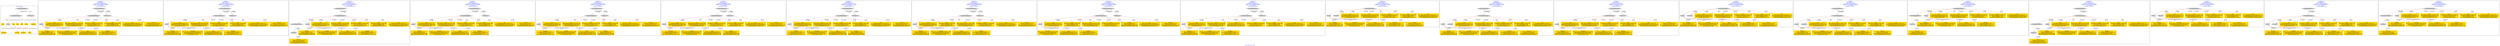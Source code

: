 digraph n0 {
fontcolor="blue"
remincross="true"
label="s24-s-norton-simon.json"
subgraph cluster_0 {
label="1-correct model"
n2[style="filled",color="white",fillcolor="lightgray",label="CulturalHeritageObject1"];
n3[shape="plaintext",style="filled",fillcolor="gold",label="made"];
n4[style="filled",color="white",fillcolor="lightgray",label="Person1"];
n5[shape="plaintext",style="filled",fillcolor="gold",label="dim"];
n6[shape="plaintext",style="filled",fillcolor="gold",label="prov"];
n7[shape="plaintext",style="filled",fillcolor="gold",label="title"];
n8[shape="plaintext",style="filled",fillcolor="gold",label="access"];
n9[shape="plaintext",style="filled",fillcolor="gold",label="nationality"];
n10[shape="plaintext",style="filled",fillcolor="gold",label="birthDate"];
n11[shape="plaintext",style="filled",fillcolor="gold",label="deathDate"];
n12[shape="plaintext",style="filled",fillcolor="gold",label="artist"];
n13[style="filled",color="white",fillcolor="lightgray",label="EuropeanaAggregation1"];
n14[style="filled",color="white",fillcolor="lightgray",label="WebResource1"];
n15[shape="plaintext",style="filled",fillcolor="gold",label="image_url"];
}
subgraph cluster_1 {
label="candidate 0\nlink coherence:1.0\nnode coherence:1.0\nconfidence:0.5118630167952565\nmapping score:0.6206210055984188\ncost:12.99957\n-precision:0.92-recall:0.92"
n17[style="filled",color="white",fillcolor="lightgray",label="CulturalHeritageObject1"];
n18[style="filled",color="white",fillcolor="lightgray",label="Person1"];
n19[style="filled",color="white",fillcolor="lightgray",label="EuropeanaAggregation1"];
n20[style="filled",color="white",fillcolor="lightgray",label="WebResource1"];
n21[shape="plaintext",style="filled",fillcolor="gold",label="birthDate\n[Person,dateOfDeath,0.371]\n[Person,dateOfBirth,0.319]\n[CulturalHeritageObject,created,0.268]\n[Person,biographicalInformation,0.042]"];
n22[shape="plaintext",style="filled",fillcolor="gold",label="nationality\n[Person,countryAssociatedWithThePerson,0.818]\n[Person,biographicalInformation,0.065]\n[CulturalHeritageObject,provenance,0.06]\n[Concept,prefLabel,0.058]"];
n23[shape="plaintext",style="filled",fillcolor="gold",label="artist\n[Person,nameOfThePerson,0.515]\n[Person,biographicalInformation,0.187]\n[CulturalHeritageObject,description,0.156]\n[CulturalHeritageObject,provenance,0.142]"];
n24[shape="plaintext",style="filled",fillcolor="gold",label="title\n[CulturalHeritageObject,title,0.371]\n[CulturalHeritageObject,description,0.331]\n[Person,biographicalInformation,0.215]\n[Concept,prefLabel,0.082]"];
n25[shape="plaintext",style="filled",fillcolor="gold",label="prov\n[CulturalHeritageObject,provenance,0.623]\n[CulturalHeritageObject,description,0.15]\n[CulturalHeritageObject,title,0.131]\n[Person,nameOfThePerson,0.096]"];
n26[shape="plaintext",style="filled",fillcolor="gold",label="deathDate\n[Person,dateOfDeath,0.492]\n[CulturalHeritageObject,created,0.291]\n[Person,dateOfBirth,0.181]\n[CulturalHeritageObject,provenance,0.036]"];
n27[shape="plaintext",style="filled",fillcolor="gold",label="access\n[CulturalHeritageObject,provenance,0.382]\n[Person,nameOfThePerson,0.226]\n[Document,classLink,0.223]\n[CulturalHeritageObject,title,0.17]"];
n28[shape="plaintext",style="filled",fillcolor="gold",label="made\n[CulturalHeritageObject,created,0.386]\n[Person,dateOfDeath,0.356]\n[Person,dateOfBirth,0.139]\n[CulturalHeritageObject,title,0.118]"];
n29[shape="plaintext",style="filled",fillcolor="gold",label="dim\n[CulturalHeritageObject,extent,0.701]\n[CulturalHeritageObject,accessionNumber,0.132]\n[CulturalHeritageObject,description,0.086]\n[CulturalHeritageObject,medium,0.081]"];
n30[shape="plaintext",style="filled",fillcolor="gold",label="image_url\n[WebResource,classLink,0.512]\n[Document,classLink,0.368]\n[CulturalHeritageObject,description,0.102]\n[CulturalHeritageObject,title,0.019]"];
}
subgraph cluster_2 {
label="candidate 1\nlink coherence:1.0\nnode coherence:1.0\nconfidence:0.5118630167952565\nmapping score:0.6206210055984188\ncost:12.99969\n-precision:0.92-recall:0.92"
n32[style="filled",color="white",fillcolor="lightgray",label="CulturalHeritageObject1"];
n33[style="filled",color="white",fillcolor="lightgray",label="Person1"];
n34[style="filled",color="white",fillcolor="lightgray",label="EuropeanaAggregation1"];
n35[style="filled",color="white",fillcolor="lightgray",label="WebResource2"];
n36[shape="plaintext",style="filled",fillcolor="gold",label="birthDate\n[Person,dateOfDeath,0.371]\n[Person,dateOfBirth,0.319]\n[CulturalHeritageObject,created,0.268]\n[Person,biographicalInformation,0.042]"];
n37[shape="plaintext",style="filled",fillcolor="gold",label="nationality\n[Person,countryAssociatedWithThePerson,0.818]\n[Person,biographicalInformation,0.065]\n[CulturalHeritageObject,provenance,0.06]\n[Concept,prefLabel,0.058]"];
n38[shape="plaintext",style="filled",fillcolor="gold",label="artist\n[Person,nameOfThePerson,0.515]\n[Person,biographicalInformation,0.187]\n[CulturalHeritageObject,description,0.156]\n[CulturalHeritageObject,provenance,0.142]"];
n39[shape="plaintext",style="filled",fillcolor="gold",label="title\n[CulturalHeritageObject,title,0.371]\n[CulturalHeritageObject,description,0.331]\n[Person,biographicalInformation,0.215]\n[Concept,prefLabel,0.082]"];
n40[shape="plaintext",style="filled",fillcolor="gold",label="prov\n[CulturalHeritageObject,provenance,0.623]\n[CulturalHeritageObject,description,0.15]\n[CulturalHeritageObject,title,0.131]\n[Person,nameOfThePerson,0.096]"];
n41[shape="plaintext",style="filled",fillcolor="gold",label="deathDate\n[Person,dateOfDeath,0.492]\n[CulturalHeritageObject,created,0.291]\n[Person,dateOfBirth,0.181]\n[CulturalHeritageObject,provenance,0.036]"];
n42[shape="plaintext",style="filled",fillcolor="gold",label="access\n[CulturalHeritageObject,provenance,0.382]\n[Person,nameOfThePerson,0.226]\n[Document,classLink,0.223]\n[CulturalHeritageObject,title,0.17]"];
n43[shape="plaintext",style="filled",fillcolor="gold",label="made\n[CulturalHeritageObject,created,0.386]\n[Person,dateOfDeath,0.356]\n[Person,dateOfBirth,0.139]\n[CulturalHeritageObject,title,0.118]"];
n44[shape="plaintext",style="filled",fillcolor="gold",label="dim\n[CulturalHeritageObject,extent,0.701]\n[CulturalHeritageObject,accessionNumber,0.132]\n[CulturalHeritageObject,description,0.086]\n[CulturalHeritageObject,medium,0.081]"];
n45[shape="plaintext",style="filled",fillcolor="gold",label="image_url\n[WebResource,classLink,0.512]\n[Document,classLink,0.368]\n[CulturalHeritageObject,description,0.102]\n[CulturalHeritageObject,title,0.019]"];
}
subgraph cluster_3 {
label="candidate 10\nlink coherence:1.0\nnode coherence:1.0\nconfidence:0.493412592069821\nmapping score:0.6144708640232737\ncost:13.99966\n-precision:0.64-recall:0.69"
n47[style="filled",color="white",fillcolor="lightgray",label="CulturalHeritageObject1"];
n48[style="filled",color="white",fillcolor="lightgray",label="CulturalHeritageObject2"];
n49[style="filled",color="white",fillcolor="lightgray",label="Person1"];
n50[style="filled",color="white",fillcolor="lightgray",label="Document2"];
n51[style="filled",color="white",fillcolor="lightgray",label="EuropeanaAggregation1"];
n52[shape="plaintext",style="filled",fillcolor="gold",label="birthDate\n[Person,dateOfDeath,0.371]\n[Person,dateOfBirth,0.319]\n[CulturalHeritageObject,created,0.268]\n[Person,biographicalInformation,0.042]"];
n53[shape="plaintext",style="filled",fillcolor="gold",label="nationality\n[Person,countryAssociatedWithThePerson,0.818]\n[Person,biographicalInformation,0.065]\n[CulturalHeritageObject,provenance,0.06]\n[Concept,prefLabel,0.058]"];
n54[shape="plaintext",style="filled",fillcolor="gold",label="artist\n[Person,nameOfThePerson,0.515]\n[Person,biographicalInformation,0.187]\n[CulturalHeritageObject,description,0.156]\n[CulturalHeritageObject,provenance,0.142]"];
n55[shape="plaintext",style="filled",fillcolor="gold",label="image_url\n[WebResource,classLink,0.512]\n[Document,classLink,0.368]\n[CulturalHeritageObject,description,0.102]\n[CulturalHeritageObject,title,0.019]"];
n56[shape="plaintext",style="filled",fillcolor="gold",label="title\n[CulturalHeritageObject,title,0.371]\n[CulturalHeritageObject,description,0.331]\n[Person,biographicalInformation,0.215]\n[Concept,prefLabel,0.082]"];
n57[shape="plaintext",style="filled",fillcolor="gold",label="prov\n[CulturalHeritageObject,provenance,0.623]\n[CulturalHeritageObject,description,0.15]\n[CulturalHeritageObject,title,0.131]\n[Person,nameOfThePerson,0.096]"];
n58[shape="plaintext",style="filled",fillcolor="gold",label="deathDate\n[Person,dateOfDeath,0.492]\n[CulturalHeritageObject,created,0.291]\n[Person,dateOfBirth,0.181]\n[CulturalHeritageObject,provenance,0.036]"];
n59[shape="plaintext",style="filled",fillcolor="gold",label="access\n[CulturalHeritageObject,provenance,0.382]\n[Person,nameOfThePerson,0.226]\n[Document,classLink,0.223]\n[CulturalHeritageObject,title,0.17]"];
n60[shape="plaintext",style="filled",fillcolor="gold",label="made\n[CulturalHeritageObject,created,0.386]\n[Person,dateOfDeath,0.356]\n[Person,dateOfBirth,0.139]\n[CulturalHeritageObject,title,0.118]"];
n61[shape="plaintext",style="filled",fillcolor="gold",label="dim\n[CulturalHeritageObject,extent,0.701]\n[CulturalHeritageObject,accessionNumber,0.132]\n[CulturalHeritageObject,description,0.086]\n[CulturalHeritageObject,medium,0.081]"];
}
subgraph cluster_4 {
label="candidate 11\nlink coherence:1.0\nnode coherence:1.0\nconfidence:0.4867000249906899\nmapping score:0.6122333416635634\ncost:12.99957\n-precision:0.85-recall:0.85"
n63[style="filled",color="white",fillcolor="lightgray",label="CulturalHeritageObject1"];
n64[style="filled",color="white",fillcolor="lightgray",label="Person1"];
n65[style="filled",color="white",fillcolor="lightgray",label="EuropeanaAggregation1"];
n66[style="filled",color="white",fillcolor="lightgray",label="WebResource1"];
n67[shape="plaintext",style="filled",fillcolor="gold",label="birthDate\n[Person,dateOfDeath,0.371]\n[Person,dateOfBirth,0.319]\n[CulturalHeritageObject,created,0.268]\n[Person,biographicalInformation,0.042]"];
n68[shape="plaintext",style="filled",fillcolor="gold",label="nationality\n[Person,countryAssociatedWithThePerson,0.818]\n[Person,biographicalInformation,0.065]\n[CulturalHeritageObject,provenance,0.06]\n[Concept,prefLabel,0.058]"];
n69[shape="plaintext",style="filled",fillcolor="gold",label="artist\n[Person,nameOfThePerson,0.515]\n[Person,biographicalInformation,0.187]\n[CulturalHeritageObject,description,0.156]\n[CulturalHeritageObject,provenance,0.142]"];
n70[shape="plaintext",style="filled",fillcolor="gold",label="title\n[CulturalHeritageObject,title,0.371]\n[CulturalHeritageObject,description,0.331]\n[Person,biographicalInformation,0.215]\n[Concept,prefLabel,0.082]"];
n71[shape="plaintext",style="filled",fillcolor="gold",label="prov\n[CulturalHeritageObject,provenance,0.623]\n[CulturalHeritageObject,description,0.15]\n[CulturalHeritageObject,title,0.131]\n[Person,nameOfThePerson,0.096]"];
n72[shape="plaintext",style="filled",fillcolor="gold",label="access\n[CulturalHeritageObject,provenance,0.382]\n[Person,nameOfThePerson,0.226]\n[Document,classLink,0.223]\n[CulturalHeritageObject,title,0.17]"];
n73[shape="plaintext",style="filled",fillcolor="gold",label="deathDate\n[Person,dateOfDeath,0.492]\n[CulturalHeritageObject,created,0.291]\n[Person,dateOfBirth,0.181]\n[CulturalHeritageObject,provenance,0.036]"];
n74[shape="plaintext",style="filled",fillcolor="gold",label="made\n[CulturalHeritageObject,created,0.386]\n[Person,dateOfDeath,0.356]\n[Person,dateOfBirth,0.139]\n[CulturalHeritageObject,title,0.118]"];
n75[shape="plaintext",style="filled",fillcolor="gold",label="dim\n[CulturalHeritageObject,extent,0.701]\n[CulturalHeritageObject,accessionNumber,0.132]\n[CulturalHeritageObject,description,0.086]\n[CulturalHeritageObject,medium,0.081]"];
n76[shape="plaintext",style="filled",fillcolor="gold",label="image_url\n[WebResource,classLink,0.512]\n[Document,classLink,0.368]\n[CulturalHeritageObject,description,0.102]\n[CulturalHeritageObject,title,0.019]"];
}
subgraph cluster_5 {
label="candidate 12\nlink coherence:1.0\nnode coherence:1.0\nconfidence:0.48605288827065396\nmapping score:0.6120176294235513\ncost:12.99957\n-precision:0.77-recall:0.77"
n78[style="filled",color="white",fillcolor="lightgray",label="CulturalHeritageObject1"];
n79[style="filled",color="white",fillcolor="lightgray",label="Person1"];
n80[style="filled",color="white",fillcolor="lightgray",label="EuropeanaAggregation1"];
n81[style="filled",color="white",fillcolor="lightgray",label="WebResource1"];
n82[shape="plaintext",style="filled",fillcolor="gold",label="deathDate\n[Person,dateOfDeath,0.492]\n[CulturalHeritageObject,created,0.291]\n[Person,dateOfBirth,0.181]\n[CulturalHeritageObject,provenance,0.036]"];
n83[shape="plaintext",style="filled",fillcolor="gold",label="nationality\n[Person,countryAssociatedWithThePerson,0.818]\n[Person,biographicalInformation,0.065]\n[CulturalHeritageObject,provenance,0.06]\n[Concept,prefLabel,0.058]"];
n84[shape="plaintext",style="filled",fillcolor="gold",label="artist\n[Person,nameOfThePerson,0.515]\n[Person,biographicalInformation,0.187]\n[CulturalHeritageObject,description,0.156]\n[CulturalHeritageObject,provenance,0.142]"];
n85[shape="plaintext",style="filled",fillcolor="gold",label="title\n[CulturalHeritageObject,title,0.371]\n[CulturalHeritageObject,description,0.331]\n[Person,biographicalInformation,0.215]\n[Concept,prefLabel,0.082]"];
n86[shape="plaintext",style="filled",fillcolor="gold",label="prov\n[CulturalHeritageObject,provenance,0.623]\n[CulturalHeritageObject,description,0.15]\n[CulturalHeritageObject,title,0.131]\n[Person,nameOfThePerson,0.096]"];
n87[shape="plaintext",style="filled",fillcolor="gold",label="birthDate\n[Person,dateOfDeath,0.371]\n[Person,dateOfBirth,0.319]\n[CulturalHeritageObject,created,0.268]\n[Person,biographicalInformation,0.042]"];
n88[shape="plaintext",style="filled",fillcolor="gold",label="access\n[CulturalHeritageObject,provenance,0.382]\n[Person,nameOfThePerson,0.226]\n[Document,classLink,0.223]\n[CulturalHeritageObject,title,0.17]"];
n89[shape="plaintext",style="filled",fillcolor="gold",label="made\n[CulturalHeritageObject,created,0.386]\n[Person,dateOfDeath,0.356]\n[Person,dateOfBirth,0.139]\n[CulturalHeritageObject,title,0.118]"];
n90[shape="plaintext",style="filled",fillcolor="gold",label="dim\n[CulturalHeritageObject,extent,0.701]\n[CulturalHeritageObject,accessionNumber,0.132]\n[CulturalHeritageObject,description,0.086]\n[CulturalHeritageObject,medium,0.081]"];
n91[shape="plaintext",style="filled",fillcolor="gold",label="image_url\n[WebResource,classLink,0.512]\n[Document,classLink,0.368]\n[CulturalHeritageObject,description,0.102]\n[CulturalHeritageObject,title,0.019]"];
}
subgraph cluster_6 {
label="candidate 13\nlink coherence:1.0\nnode coherence:1.0\nconfidence:0.48605288827065396\nmapping score:0.6120176294235513\ncost:12.99969\n-precision:0.77-recall:0.77"
n93[style="filled",color="white",fillcolor="lightgray",label="CulturalHeritageObject1"];
n94[style="filled",color="white",fillcolor="lightgray",label="Person1"];
n95[style="filled",color="white",fillcolor="lightgray",label="EuropeanaAggregation1"];
n96[style="filled",color="white",fillcolor="lightgray",label="WebResource2"];
n97[shape="plaintext",style="filled",fillcolor="gold",label="deathDate\n[Person,dateOfDeath,0.492]\n[CulturalHeritageObject,created,0.291]\n[Person,dateOfBirth,0.181]\n[CulturalHeritageObject,provenance,0.036]"];
n98[shape="plaintext",style="filled",fillcolor="gold",label="nationality\n[Person,countryAssociatedWithThePerson,0.818]\n[Person,biographicalInformation,0.065]\n[CulturalHeritageObject,provenance,0.06]\n[Concept,prefLabel,0.058]"];
n99[shape="plaintext",style="filled",fillcolor="gold",label="artist\n[Person,nameOfThePerson,0.515]\n[Person,biographicalInformation,0.187]\n[CulturalHeritageObject,description,0.156]\n[CulturalHeritageObject,provenance,0.142]"];
n100[shape="plaintext",style="filled",fillcolor="gold",label="title\n[CulturalHeritageObject,title,0.371]\n[CulturalHeritageObject,description,0.331]\n[Person,biographicalInformation,0.215]\n[Concept,prefLabel,0.082]"];
n101[shape="plaintext",style="filled",fillcolor="gold",label="prov\n[CulturalHeritageObject,provenance,0.623]\n[CulturalHeritageObject,description,0.15]\n[CulturalHeritageObject,title,0.131]\n[Person,nameOfThePerson,0.096]"];
n102[shape="plaintext",style="filled",fillcolor="gold",label="birthDate\n[Person,dateOfDeath,0.371]\n[Person,dateOfBirth,0.319]\n[CulturalHeritageObject,created,0.268]\n[Person,biographicalInformation,0.042]"];
n103[shape="plaintext",style="filled",fillcolor="gold",label="access\n[CulturalHeritageObject,provenance,0.382]\n[Person,nameOfThePerson,0.226]\n[Document,classLink,0.223]\n[CulturalHeritageObject,title,0.17]"];
n104[shape="plaintext",style="filled",fillcolor="gold",label="made\n[CulturalHeritageObject,created,0.386]\n[Person,dateOfDeath,0.356]\n[Person,dateOfBirth,0.139]\n[CulturalHeritageObject,title,0.118]"];
n105[shape="plaintext",style="filled",fillcolor="gold",label="dim\n[CulturalHeritageObject,extent,0.701]\n[CulturalHeritageObject,accessionNumber,0.132]\n[CulturalHeritageObject,description,0.086]\n[CulturalHeritageObject,medium,0.081]"];
n106[shape="plaintext",style="filled",fillcolor="gold",label="image_url\n[WebResource,classLink,0.512]\n[Document,classLink,0.368]\n[CulturalHeritageObject,description,0.102]\n[CulturalHeritageObject,title,0.019]"];
}
subgraph cluster_7 {
label="candidate 14\nlink coherence:1.0\nnode coherence:1.0\nconfidence:0.4820434418335876\nmapping score:0.6106811472778625\ncost:12.99957\n-precision:0.69-recall:0.69"
n108[style="filled",color="white",fillcolor="lightgray",label="CulturalHeritageObject1"];
n109[style="filled",color="white",fillcolor="lightgray",label="Person1"];
n110[style="filled",color="white",fillcolor="lightgray",label="EuropeanaAggregation1"];
n111[style="filled",color="white",fillcolor="lightgray",label="WebResource1"];
n112[shape="plaintext",style="filled",fillcolor="gold",label="deathDate\n[Person,dateOfDeath,0.492]\n[CulturalHeritageObject,created,0.291]\n[Person,dateOfBirth,0.181]\n[CulturalHeritageObject,provenance,0.036]"];
n113[shape="plaintext",style="filled",fillcolor="gold",label="nationality\n[Person,countryAssociatedWithThePerson,0.818]\n[Person,biographicalInformation,0.065]\n[CulturalHeritageObject,provenance,0.06]\n[Concept,prefLabel,0.058]"];
n114[shape="plaintext",style="filled",fillcolor="gold",label="artist\n[Person,nameOfThePerson,0.515]\n[Person,biographicalInformation,0.187]\n[CulturalHeritageObject,description,0.156]\n[CulturalHeritageObject,provenance,0.142]"];
n115[shape="plaintext",style="filled",fillcolor="gold",label="title\n[CulturalHeritageObject,title,0.371]\n[CulturalHeritageObject,description,0.331]\n[Person,biographicalInformation,0.215]\n[Concept,prefLabel,0.082]"];
n116[shape="plaintext",style="filled",fillcolor="gold",label="prov\n[CulturalHeritageObject,provenance,0.623]\n[CulturalHeritageObject,description,0.15]\n[CulturalHeritageObject,title,0.131]\n[Person,nameOfThePerson,0.096]"];
n117[shape="plaintext",style="filled",fillcolor="gold",label="birthDate\n[Person,dateOfDeath,0.371]\n[Person,dateOfBirth,0.319]\n[CulturalHeritageObject,created,0.268]\n[Person,biographicalInformation,0.042]"];
n118[shape="plaintext",style="filled",fillcolor="gold",label="access\n[CulturalHeritageObject,provenance,0.382]\n[Person,nameOfThePerson,0.226]\n[Document,classLink,0.223]\n[CulturalHeritageObject,title,0.17]"];
n119[shape="plaintext",style="filled",fillcolor="gold",label="made\n[CulturalHeritageObject,created,0.386]\n[Person,dateOfDeath,0.356]\n[Person,dateOfBirth,0.139]\n[CulturalHeritageObject,title,0.118]"];
n120[shape="plaintext",style="filled",fillcolor="gold",label="dim\n[CulturalHeritageObject,extent,0.701]\n[CulturalHeritageObject,accessionNumber,0.132]\n[CulturalHeritageObject,description,0.086]\n[CulturalHeritageObject,medium,0.081]"];
n121[shape="plaintext",style="filled",fillcolor="gold",label="image_url\n[WebResource,classLink,0.512]\n[Document,classLink,0.368]\n[CulturalHeritageObject,description,0.102]\n[CulturalHeritageObject,title,0.019]"];
}
subgraph cluster_8 {
label="candidate 15\nlink coherence:1.0\nnode coherence:1.0\nconfidence:0.48107989167553916\nmapping score:0.6103599638918463\ncost:12.99957\n-precision:0.77-recall:0.77"
n123[style="filled",color="white",fillcolor="lightgray",label="CulturalHeritageObject1"];
n124[style="filled",color="white",fillcolor="lightgray",label="Person1"];
n125[style="filled",color="white",fillcolor="lightgray",label="EuropeanaAggregation1"];
n126[style="filled",color="white",fillcolor="lightgray",label="WebResource1"];
n127[shape="plaintext",style="filled",fillcolor="gold",label="birthDate\n[Person,dateOfDeath,0.371]\n[Person,dateOfBirth,0.319]\n[CulturalHeritageObject,created,0.268]\n[Person,biographicalInformation,0.042]"];
n128[shape="plaintext",style="filled",fillcolor="gold",label="nationality\n[Person,countryAssociatedWithThePerson,0.818]\n[Person,biographicalInformation,0.065]\n[CulturalHeritageObject,provenance,0.06]\n[Concept,prefLabel,0.058]"];
n129[shape="plaintext",style="filled",fillcolor="gold",label="artist\n[Person,nameOfThePerson,0.515]\n[Person,biographicalInformation,0.187]\n[CulturalHeritageObject,description,0.156]\n[CulturalHeritageObject,provenance,0.142]"];
n130[shape="plaintext",style="filled",fillcolor="gold",label="title\n[CulturalHeritageObject,title,0.371]\n[CulturalHeritageObject,description,0.331]\n[Person,biographicalInformation,0.215]\n[Concept,prefLabel,0.082]"];
n131[shape="plaintext",style="filled",fillcolor="gold",label="made\n[CulturalHeritageObject,created,0.386]\n[Person,dateOfDeath,0.356]\n[Person,dateOfBirth,0.139]\n[CulturalHeritageObject,title,0.118]"];
n132[shape="plaintext",style="filled",fillcolor="gold",label="prov\n[CulturalHeritageObject,provenance,0.623]\n[CulturalHeritageObject,description,0.15]\n[CulturalHeritageObject,title,0.131]\n[Person,nameOfThePerson,0.096]"];
n133[shape="plaintext",style="filled",fillcolor="gold",label="deathDate\n[Person,dateOfDeath,0.492]\n[CulturalHeritageObject,created,0.291]\n[Person,dateOfBirth,0.181]\n[CulturalHeritageObject,provenance,0.036]"];
n134[shape="plaintext",style="filled",fillcolor="gold",label="access\n[CulturalHeritageObject,provenance,0.382]\n[Person,nameOfThePerson,0.226]\n[Document,classLink,0.223]\n[CulturalHeritageObject,title,0.17]"];
n135[shape="plaintext",style="filled",fillcolor="gold",label="dim\n[CulturalHeritageObject,extent,0.701]\n[CulturalHeritageObject,accessionNumber,0.132]\n[CulturalHeritageObject,description,0.086]\n[CulturalHeritageObject,medium,0.081]"];
n136[shape="plaintext",style="filled",fillcolor="gold",label="image_url\n[WebResource,classLink,0.512]\n[Document,classLink,0.368]\n[CulturalHeritageObject,description,0.102]\n[CulturalHeritageObject,title,0.019]"];
}
subgraph cluster_9 {
label="candidate 16\nlink coherence:1.0\nnode coherence:1.0\nconfidence:0.47599795719554605\nmapping score:0.6086659857318487\ncost:12.99957\n-precision:0.69-recall:0.69"
n138[style="filled",color="white",fillcolor="lightgray",label="CulturalHeritageObject1"];
n139[style="filled",color="white",fillcolor="lightgray",label="Person1"];
n140[style="filled",color="white",fillcolor="lightgray",label="EuropeanaAggregation1"];
n141[style="filled",color="white",fillcolor="lightgray",label="WebResource1"];
n142[shape="plaintext",style="filled",fillcolor="gold",label="nationality\n[Person,countryAssociatedWithThePerson,0.818]\n[Person,biographicalInformation,0.065]\n[CulturalHeritageObject,provenance,0.06]\n[Concept,prefLabel,0.058]"];
n143[shape="plaintext",style="filled",fillcolor="gold",label="artist\n[Person,nameOfThePerson,0.515]\n[Person,biographicalInformation,0.187]\n[CulturalHeritageObject,description,0.156]\n[CulturalHeritageObject,provenance,0.142]"];
n144[shape="plaintext",style="filled",fillcolor="gold",label="title\n[CulturalHeritageObject,title,0.371]\n[CulturalHeritageObject,description,0.331]\n[Person,biographicalInformation,0.215]\n[Concept,prefLabel,0.082]"];
n145[shape="plaintext",style="filled",fillcolor="gold",label="made\n[CulturalHeritageObject,created,0.386]\n[Person,dateOfDeath,0.356]\n[Person,dateOfBirth,0.139]\n[CulturalHeritageObject,title,0.118]"];
n146[shape="plaintext",style="filled",fillcolor="gold",label="prov\n[CulturalHeritageObject,provenance,0.623]\n[CulturalHeritageObject,description,0.15]\n[CulturalHeritageObject,title,0.131]\n[Person,nameOfThePerson,0.096]"];
n147[shape="plaintext",style="filled",fillcolor="gold",label="deathDate\n[Person,dateOfDeath,0.492]\n[CulturalHeritageObject,created,0.291]\n[Person,dateOfBirth,0.181]\n[CulturalHeritageObject,provenance,0.036]"];
n148[shape="plaintext",style="filled",fillcolor="gold",label="access\n[CulturalHeritageObject,provenance,0.382]\n[Person,nameOfThePerson,0.226]\n[Document,classLink,0.223]\n[CulturalHeritageObject,title,0.17]"];
n149[shape="plaintext",style="filled",fillcolor="gold",label="birthDate\n[Person,dateOfDeath,0.371]\n[Person,dateOfBirth,0.319]\n[CulturalHeritageObject,created,0.268]\n[Person,biographicalInformation,0.042]"];
n150[shape="plaintext",style="filled",fillcolor="gold",label="dim\n[CulturalHeritageObject,extent,0.701]\n[CulturalHeritageObject,accessionNumber,0.132]\n[CulturalHeritageObject,description,0.086]\n[CulturalHeritageObject,medium,0.081]"];
n151[shape="plaintext",style="filled",fillcolor="gold",label="image_url\n[WebResource,classLink,0.512]\n[Document,classLink,0.368]\n[CulturalHeritageObject,description,0.102]\n[CulturalHeritageObject,title,0.019]"];
}
subgraph cluster_10 {
label="candidate 17\nlink coherence:1.0\nnode coherence:1.0\nconfidence:0.475878067307292\nmapping score:0.608626022435764\ncost:12.99957\n-precision:0.85-recall:0.85"
n153[style="filled",color="white",fillcolor="lightgray",label="CulturalHeritageObject1"];
n154[style="filled",color="white",fillcolor="lightgray",label="Person1"];
n155[style="filled",color="white",fillcolor="lightgray",label="EuropeanaAggregation1"];
n156[style="filled",color="white",fillcolor="lightgray",label="WebResource1"];
n157[shape="plaintext",style="filled",fillcolor="gold",label="birthDate\n[Person,dateOfDeath,0.371]\n[Person,dateOfBirth,0.319]\n[CulturalHeritageObject,created,0.268]\n[Person,biographicalInformation,0.042]"];
n158[shape="plaintext",style="filled",fillcolor="gold",label="nationality\n[Person,countryAssociatedWithThePerson,0.818]\n[Person,biographicalInformation,0.065]\n[CulturalHeritageObject,provenance,0.06]\n[Concept,prefLabel,0.058]"];
n159[shape="plaintext",style="filled",fillcolor="gold",label="title\n[CulturalHeritageObject,title,0.371]\n[CulturalHeritageObject,description,0.331]\n[Person,biographicalInformation,0.215]\n[Concept,prefLabel,0.082]"];
n160[shape="plaintext",style="filled",fillcolor="gold",label="prov\n[CulturalHeritageObject,provenance,0.623]\n[CulturalHeritageObject,description,0.15]\n[CulturalHeritageObject,title,0.131]\n[Person,nameOfThePerson,0.096]"];
n161[shape="plaintext",style="filled",fillcolor="gold",label="artist\n[Person,nameOfThePerson,0.515]\n[Person,biographicalInformation,0.187]\n[CulturalHeritageObject,description,0.156]\n[CulturalHeritageObject,provenance,0.142]"];
n162[shape="plaintext",style="filled",fillcolor="gold",label="deathDate\n[Person,dateOfDeath,0.492]\n[CulturalHeritageObject,created,0.291]\n[Person,dateOfBirth,0.181]\n[CulturalHeritageObject,provenance,0.036]"];
n163[shape="plaintext",style="filled",fillcolor="gold",label="access\n[CulturalHeritageObject,provenance,0.382]\n[Person,nameOfThePerson,0.226]\n[Document,classLink,0.223]\n[CulturalHeritageObject,title,0.17]"];
n164[shape="plaintext",style="filled",fillcolor="gold",label="made\n[CulturalHeritageObject,created,0.386]\n[Person,dateOfDeath,0.356]\n[Person,dateOfBirth,0.139]\n[CulturalHeritageObject,title,0.118]"];
n165[shape="plaintext",style="filled",fillcolor="gold",label="dim\n[CulturalHeritageObject,extent,0.701]\n[CulturalHeritageObject,accessionNumber,0.132]\n[CulturalHeritageObject,description,0.086]\n[CulturalHeritageObject,medium,0.081]"];
n166[shape="plaintext",style="filled",fillcolor="gold",label="image_url\n[WebResource,classLink,0.512]\n[Document,classLink,0.368]\n[CulturalHeritageObject,description,0.102]\n[CulturalHeritageObject,title,0.019]"];
}
subgraph cluster_11 {
label="candidate 18\nlink coherence:1.0\nnode coherence:1.0\nconfidence:0.4722590467023207\nmapping score:0.6074196822341068\ncost:11.9998\n-precision:0.67-recall:0.62"
n168[style="filled",color="white",fillcolor="lightgray",label="CulturalHeritageObject1"];
n169[style="filled",color="white",fillcolor="lightgray",label="Person1"];
n170[style="filled",color="white",fillcolor="lightgray",label="Document1"];
n171[shape="plaintext",style="filled",fillcolor="gold",label="birthDate\n[Person,dateOfDeath,0.371]\n[Person,dateOfBirth,0.319]\n[CulturalHeritageObject,created,0.268]\n[Person,biographicalInformation,0.042]"];
n172[shape="plaintext",style="filled",fillcolor="gold",label="nationality\n[Person,countryAssociatedWithThePerson,0.818]\n[Person,biographicalInformation,0.065]\n[CulturalHeritageObject,provenance,0.06]\n[Concept,prefLabel,0.058]"];
n173[shape="plaintext",style="filled",fillcolor="gold",label="artist\n[Person,nameOfThePerson,0.515]\n[Person,biographicalInformation,0.187]\n[CulturalHeritageObject,description,0.156]\n[CulturalHeritageObject,provenance,0.142]"];
n174[shape="plaintext",style="filled",fillcolor="gold",label="title\n[CulturalHeritageObject,title,0.371]\n[CulturalHeritageObject,description,0.331]\n[Person,biographicalInformation,0.215]\n[Concept,prefLabel,0.082]"];
n175[shape="plaintext",style="filled",fillcolor="gold",label="prov\n[CulturalHeritageObject,provenance,0.623]\n[CulturalHeritageObject,description,0.15]\n[CulturalHeritageObject,title,0.131]\n[Person,nameOfThePerson,0.096]"];
n176[shape="plaintext",style="filled",fillcolor="gold",label="access\n[CulturalHeritageObject,provenance,0.382]\n[Person,nameOfThePerson,0.226]\n[Document,classLink,0.223]\n[CulturalHeritageObject,title,0.17]"];
n177[shape="plaintext",style="filled",fillcolor="gold",label="image_url\n[WebResource,classLink,0.512]\n[Document,classLink,0.368]\n[CulturalHeritageObject,description,0.102]\n[CulturalHeritageObject,title,0.019]"];
n178[shape="plaintext",style="filled",fillcolor="gold",label="deathDate\n[Person,dateOfDeath,0.492]\n[CulturalHeritageObject,created,0.291]\n[Person,dateOfBirth,0.181]\n[CulturalHeritageObject,provenance,0.036]"];
n179[shape="plaintext",style="filled",fillcolor="gold",label="made\n[CulturalHeritageObject,created,0.386]\n[Person,dateOfDeath,0.356]\n[Person,dateOfBirth,0.139]\n[CulturalHeritageObject,title,0.118]"];
n180[shape="plaintext",style="filled",fillcolor="gold",label="dim\n[CulturalHeritageObject,extent,0.701]\n[CulturalHeritageObject,accessionNumber,0.132]\n[CulturalHeritageObject,description,0.086]\n[CulturalHeritageObject,medium,0.081]"];
}
subgraph cluster_12 {
label="candidate 19\nlink coherence:1.0\nnode coherence:1.0\nconfidence:0.4722590467023207\nmapping score:0.6074196822341068\ncost:12.99967\n-precision:0.69-recall:0.69"
n182[style="filled",color="white",fillcolor="lightgray",label="CulturalHeritageObject1"];
n183[style="filled",color="white",fillcolor="lightgray",label="Person1"];
n184[style="filled",color="white",fillcolor="lightgray",label="Document1"];
n185[style="filled",color="white",fillcolor="lightgray",label="EuropeanaAggregation1"];
n186[shape="plaintext",style="filled",fillcolor="gold",label="birthDate\n[Person,dateOfDeath,0.371]\n[Person,dateOfBirth,0.319]\n[CulturalHeritageObject,created,0.268]\n[Person,biographicalInformation,0.042]"];
n187[shape="plaintext",style="filled",fillcolor="gold",label="nationality\n[Person,countryAssociatedWithThePerson,0.818]\n[Person,biographicalInformation,0.065]\n[CulturalHeritageObject,provenance,0.06]\n[Concept,prefLabel,0.058]"];
n188[shape="plaintext",style="filled",fillcolor="gold",label="artist\n[Person,nameOfThePerson,0.515]\n[Person,biographicalInformation,0.187]\n[CulturalHeritageObject,description,0.156]\n[CulturalHeritageObject,provenance,0.142]"];
n189[shape="plaintext",style="filled",fillcolor="gold",label="title\n[CulturalHeritageObject,title,0.371]\n[CulturalHeritageObject,description,0.331]\n[Person,biographicalInformation,0.215]\n[Concept,prefLabel,0.082]"];
n190[shape="plaintext",style="filled",fillcolor="gold",label="prov\n[CulturalHeritageObject,provenance,0.623]\n[CulturalHeritageObject,description,0.15]\n[CulturalHeritageObject,title,0.131]\n[Person,nameOfThePerson,0.096]"];
n191[shape="plaintext",style="filled",fillcolor="gold",label="access\n[CulturalHeritageObject,provenance,0.382]\n[Person,nameOfThePerson,0.226]\n[Document,classLink,0.223]\n[CulturalHeritageObject,title,0.17]"];
n192[shape="plaintext",style="filled",fillcolor="gold",label="image_url\n[WebResource,classLink,0.512]\n[Document,classLink,0.368]\n[CulturalHeritageObject,description,0.102]\n[CulturalHeritageObject,title,0.019]"];
n193[shape="plaintext",style="filled",fillcolor="gold",label="deathDate\n[Person,dateOfDeath,0.492]\n[CulturalHeritageObject,created,0.291]\n[Person,dateOfBirth,0.181]\n[CulturalHeritageObject,provenance,0.036]"];
n194[shape="plaintext",style="filled",fillcolor="gold",label="made\n[CulturalHeritageObject,created,0.386]\n[Person,dateOfDeath,0.356]\n[Person,dateOfBirth,0.139]\n[CulturalHeritageObject,title,0.118]"];
n195[shape="plaintext",style="filled",fillcolor="gold",label="dim\n[CulturalHeritageObject,extent,0.701]\n[CulturalHeritageObject,accessionNumber,0.132]\n[CulturalHeritageObject,description,0.086]\n[CulturalHeritageObject,medium,0.081]"];
}
subgraph cluster_13 {
label="candidate 2\nlink coherence:1.0\nnode coherence:1.0\nconfidence:0.5078535703581901\nmapping score:0.61928452345273\ncost:12.99957\n-precision:0.85-recall:0.85"
n197[style="filled",color="white",fillcolor="lightgray",label="CulturalHeritageObject1"];
n198[style="filled",color="white",fillcolor="lightgray",label="Person1"];
n199[style="filled",color="white",fillcolor="lightgray",label="EuropeanaAggregation1"];
n200[style="filled",color="white",fillcolor="lightgray",label="WebResource1"];
n201[shape="plaintext",style="filled",fillcolor="gold",label="birthDate\n[Person,dateOfDeath,0.371]\n[Person,dateOfBirth,0.319]\n[CulturalHeritageObject,created,0.268]\n[Person,biographicalInformation,0.042]"];
n202[shape="plaintext",style="filled",fillcolor="gold",label="nationality\n[Person,countryAssociatedWithThePerson,0.818]\n[Person,biographicalInformation,0.065]\n[CulturalHeritageObject,provenance,0.06]\n[Concept,prefLabel,0.058]"];
n203[shape="plaintext",style="filled",fillcolor="gold",label="artist\n[Person,nameOfThePerson,0.515]\n[Person,biographicalInformation,0.187]\n[CulturalHeritageObject,description,0.156]\n[CulturalHeritageObject,provenance,0.142]"];
n204[shape="plaintext",style="filled",fillcolor="gold",label="title\n[CulturalHeritageObject,title,0.371]\n[CulturalHeritageObject,description,0.331]\n[Person,biographicalInformation,0.215]\n[Concept,prefLabel,0.082]"];
n205[shape="plaintext",style="filled",fillcolor="gold",label="prov\n[CulturalHeritageObject,provenance,0.623]\n[CulturalHeritageObject,description,0.15]\n[CulturalHeritageObject,title,0.131]\n[Person,nameOfThePerson,0.096]"];
n206[shape="plaintext",style="filled",fillcolor="gold",label="deathDate\n[Person,dateOfDeath,0.492]\n[CulturalHeritageObject,created,0.291]\n[Person,dateOfBirth,0.181]\n[CulturalHeritageObject,provenance,0.036]"];
n207[shape="plaintext",style="filled",fillcolor="gold",label="access\n[CulturalHeritageObject,provenance,0.382]\n[Person,nameOfThePerson,0.226]\n[Document,classLink,0.223]\n[CulturalHeritageObject,title,0.17]"];
n208[shape="plaintext",style="filled",fillcolor="gold",label="made\n[CulturalHeritageObject,created,0.386]\n[Person,dateOfDeath,0.356]\n[Person,dateOfBirth,0.139]\n[CulturalHeritageObject,title,0.118]"];
n209[shape="plaintext",style="filled",fillcolor="gold",label="dim\n[CulturalHeritageObject,extent,0.701]\n[CulturalHeritageObject,accessionNumber,0.132]\n[CulturalHeritageObject,description,0.086]\n[CulturalHeritageObject,medium,0.081]"];
n210[shape="plaintext",style="filled",fillcolor="gold",label="image_url\n[WebResource,classLink,0.512]\n[Document,classLink,0.368]\n[CulturalHeritageObject,description,0.102]\n[CulturalHeritageObject,title,0.019]"];
}
subgraph cluster_14 {
label="candidate 3\nlink coherence:1.0\nnode coherence:1.0\nconfidence:0.4974220385068874\nmapping score:0.6158073461689625\ncost:11.9998\n-precision:0.75-recall:0.69"
n212[style="filled",color="white",fillcolor="lightgray",label="CulturalHeritageObject1"];
n213[style="filled",color="white",fillcolor="lightgray",label="Person1"];
n214[style="filled",color="white",fillcolor="lightgray",label="Document1"];
n215[shape="plaintext",style="filled",fillcolor="gold",label="birthDate\n[Person,dateOfDeath,0.371]\n[Person,dateOfBirth,0.319]\n[CulturalHeritageObject,created,0.268]\n[Person,biographicalInformation,0.042]"];
n216[shape="plaintext",style="filled",fillcolor="gold",label="nationality\n[Person,countryAssociatedWithThePerson,0.818]\n[Person,biographicalInformation,0.065]\n[CulturalHeritageObject,provenance,0.06]\n[Concept,prefLabel,0.058]"];
n217[shape="plaintext",style="filled",fillcolor="gold",label="artist\n[Person,nameOfThePerson,0.515]\n[Person,biographicalInformation,0.187]\n[CulturalHeritageObject,description,0.156]\n[CulturalHeritageObject,provenance,0.142]"];
n218[shape="plaintext",style="filled",fillcolor="gold",label="title\n[CulturalHeritageObject,title,0.371]\n[CulturalHeritageObject,description,0.331]\n[Person,biographicalInformation,0.215]\n[Concept,prefLabel,0.082]"];
n219[shape="plaintext",style="filled",fillcolor="gold",label="prov\n[CulturalHeritageObject,provenance,0.623]\n[CulturalHeritageObject,description,0.15]\n[CulturalHeritageObject,title,0.131]\n[Person,nameOfThePerson,0.096]"];
n220[shape="plaintext",style="filled",fillcolor="gold",label="image_url\n[WebResource,classLink,0.512]\n[Document,classLink,0.368]\n[CulturalHeritageObject,description,0.102]\n[CulturalHeritageObject,title,0.019]"];
n221[shape="plaintext",style="filled",fillcolor="gold",label="deathDate\n[Person,dateOfDeath,0.492]\n[CulturalHeritageObject,created,0.291]\n[Person,dateOfBirth,0.181]\n[CulturalHeritageObject,provenance,0.036]"];
n222[shape="plaintext",style="filled",fillcolor="gold",label="access\n[CulturalHeritageObject,provenance,0.382]\n[Person,nameOfThePerson,0.226]\n[Document,classLink,0.223]\n[CulturalHeritageObject,title,0.17]"];
n223[shape="plaintext",style="filled",fillcolor="gold",label="made\n[CulturalHeritageObject,created,0.386]\n[Person,dateOfDeath,0.356]\n[Person,dateOfBirth,0.139]\n[CulturalHeritageObject,title,0.118]"];
n224[shape="plaintext",style="filled",fillcolor="gold",label="dim\n[CulturalHeritageObject,extent,0.701]\n[CulturalHeritageObject,accessionNumber,0.132]\n[CulturalHeritageObject,description,0.086]\n[CulturalHeritageObject,medium,0.081]"];
}
subgraph cluster_15 {
label="candidate 4\nlink coherence:1.0\nnode coherence:1.0\nconfidence:0.4974220385068874\nmapping score:0.6158073461689625\ncost:12.99967\n-precision:0.77-recall:0.77"
n226[style="filled",color="white",fillcolor="lightgray",label="CulturalHeritageObject1"];
n227[style="filled",color="white",fillcolor="lightgray",label="Person1"];
n228[style="filled",color="white",fillcolor="lightgray",label="Document1"];
n229[style="filled",color="white",fillcolor="lightgray",label="EuropeanaAggregation1"];
n230[shape="plaintext",style="filled",fillcolor="gold",label="birthDate\n[Person,dateOfDeath,0.371]\n[Person,dateOfBirth,0.319]\n[CulturalHeritageObject,created,0.268]\n[Person,biographicalInformation,0.042]"];
n231[shape="plaintext",style="filled",fillcolor="gold",label="nationality\n[Person,countryAssociatedWithThePerson,0.818]\n[Person,biographicalInformation,0.065]\n[CulturalHeritageObject,provenance,0.06]\n[Concept,prefLabel,0.058]"];
n232[shape="plaintext",style="filled",fillcolor="gold",label="artist\n[Person,nameOfThePerson,0.515]\n[Person,biographicalInformation,0.187]\n[CulturalHeritageObject,description,0.156]\n[CulturalHeritageObject,provenance,0.142]"];
n233[shape="plaintext",style="filled",fillcolor="gold",label="title\n[CulturalHeritageObject,title,0.371]\n[CulturalHeritageObject,description,0.331]\n[Person,biographicalInformation,0.215]\n[Concept,prefLabel,0.082]"];
n234[shape="plaintext",style="filled",fillcolor="gold",label="prov\n[CulturalHeritageObject,provenance,0.623]\n[CulturalHeritageObject,description,0.15]\n[CulturalHeritageObject,title,0.131]\n[Person,nameOfThePerson,0.096]"];
n235[shape="plaintext",style="filled",fillcolor="gold",label="image_url\n[WebResource,classLink,0.512]\n[Document,classLink,0.368]\n[CulturalHeritageObject,description,0.102]\n[CulturalHeritageObject,title,0.019]"];
n236[shape="plaintext",style="filled",fillcolor="gold",label="deathDate\n[Person,dateOfDeath,0.492]\n[CulturalHeritageObject,created,0.291]\n[Person,dateOfBirth,0.181]\n[CulturalHeritageObject,provenance,0.036]"];
n237[shape="plaintext",style="filled",fillcolor="gold",label="access\n[CulturalHeritageObject,provenance,0.382]\n[Person,nameOfThePerson,0.226]\n[Document,classLink,0.223]\n[CulturalHeritageObject,title,0.17]"];
n238[shape="plaintext",style="filled",fillcolor="gold",label="made\n[CulturalHeritageObject,created,0.386]\n[Person,dateOfDeath,0.356]\n[Person,dateOfBirth,0.139]\n[CulturalHeritageObject,title,0.118]"];
n239[shape="plaintext",style="filled",fillcolor="gold",label="dim\n[CulturalHeritageObject,extent,0.701]\n[CulturalHeritageObject,accessionNumber,0.132]\n[CulturalHeritageObject,description,0.086]\n[CulturalHeritageObject,medium,0.081]"];
}
subgraph cluster_16 {
label="candidate 5\nlink coherence:1.0\nnode coherence:1.0\nconfidence:0.4974220385068874\nmapping score:0.6158073461689625\ncost:12.99979\n-precision:0.69-recall:0.69"
n241[style="filled",color="white",fillcolor="lightgray",label="CulturalHeritageObject1"];
n242[style="filled",color="white",fillcolor="lightgray",label="CulturalHeritageObject2"];
n243[style="filled",color="white",fillcolor="lightgray",label="Person1"];
n244[style="filled",color="white",fillcolor="lightgray",label="Document2"];
n245[shape="plaintext",style="filled",fillcolor="gold",label="birthDate\n[Person,dateOfDeath,0.371]\n[Person,dateOfBirth,0.319]\n[CulturalHeritageObject,created,0.268]\n[Person,biographicalInformation,0.042]"];
n246[shape="plaintext",style="filled",fillcolor="gold",label="nationality\n[Person,countryAssociatedWithThePerson,0.818]\n[Person,biographicalInformation,0.065]\n[CulturalHeritageObject,provenance,0.06]\n[Concept,prefLabel,0.058]"];
n247[shape="plaintext",style="filled",fillcolor="gold",label="artist\n[Person,nameOfThePerson,0.515]\n[Person,biographicalInformation,0.187]\n[CulturalHeritageObject,description,0.156]\n[CulturalHeritageObject,provenance,0.142]"];
n248[shape="plaintext",style="filled",fillcolor="gold",label="image_url\n[WebResource,classLink,0.512]\n[Document,classLink,0.368]\n[CulturalHeritageObject,description,0.102]\n[CulturalHeritageObject,title,0.019]"];
n249[shape="plaintext",style="filled",fillcolor="gold",label="title\n[CulturalHeritageObject,title,0.371]\n[CulturalHeritageObject,description,0.331]\n[Person,biographicalInformation,0.215]\n[Concept,prefLabel,0.082]"];
n250[shape="plaintext",style="filled",fillcolor="gold",label="prov\n[CulturalHeritageObject,provenance,0.623]\n[CulturalHeritageObject,description,0.15]\n[CulturalHeritageObject,title,0.131]\n[Person,nameOfThePerson,0.096]"];
n251[shape="plaintext",style="filled",fillcolor="gold",label="deathDate\n[Person,dateOfDeath,0.492]\n[CulturalHeritageObject,created,0.291]\n[Person,dateOfBirth,0.181]\n[CulturalHeritageObject,provenance,0.036]"];
n252[shape="plaintext",style="filled",fillcolor="gold",label="access\n[CulturalHeritageObject,provenance,0.382]\n[Person,nameOfThePerson,0.226]\n[Document,classLink,0.223]\n[CulturalHeritageObject,title,0.17]"];
n253[shape="plaintext",style="filled",fillcolor="gold",label="made\n[CulturalHeritageObject,created,0.386]\n[Person,dateOfDeath,0.356]\n[Person,dateOfBirth,0.139]\n[CulturalHeritageObject,title,0.118]"];
n254[shape="plaintext",style="filled",fillcolor="gold",label="dim\n[CulturalHeritageObject,extent,0.701]\n[CulturalHeritageObject,accessionNumber,0.132]\n[CulturalHeritageObject,description,0.086]\n[CulturalHeritageObject,medium,0.081]"];
}
subgraph cluster_17 {
label="candidate 6\nlink coherence:1.0\nnode coherence:1.0\nconfidence:0.4974220385068874\nmapping score:0.6158073461689625\ncost:13.99966\n-precision:0.71-recall:0.77"
n256[style="filled",color="white",fillcolor="lightgray",label="CulturalHeritageObject1"];
n257[style="filled",color="white",fillcolor="lightgray",label="CulturalHeritageObject2"];
n258[style="filled",color="white",fillcolor="lightgray",label="Person1"];
n259[style="filled",color="white",fillcolor="lightgray",label="Document2"];
n260[style="filled",color="white",fillcolor="lightgray",label="EuropeanaAggregation1"];
n261[shape="plaintext",style="filled",fillcolor="gold",label="birthDate\n[Person,dateOfDeath,0.371]\n[Person,dateOfBirth,0.319]\n[CulturalHeritageObject,created,0.268]\n[Person,biographicalInformation,0.042]"];
n262[shape="plaintext",style="filled",fillcolor="gold",label="nationality\n[Person,countryAssociatedWithThePerson,0.818]\n[Person,biographicalInformation,0.065]\n[CulturalHeritageObject,provenance,0.06]\n[Concept,prefLabel,0.058]"];
n263[shape="plaintext",style="filled",fillcolor="gold",label="artist\n[Person,nameOfThePerson,0.515]\n[Person,biographicalInformation,0.187]\n[CulturalHeritageObject,description,0.156]\n[CulturalHeritageObject,provenance,0.142]"];
n264[shape="plaintext",style="filled",fillcolor="gold",label="image_url\n[WebResource,classLink,0.512]\n[Document,classLink,0.368]\n[CulturalHeritageObject,description,0.102]\n[CulturalHeritageObject,title,0.019]"];
n265[shape="plaintext",style="filled",fillcolor="gold",label="title\n[CulturalHeritageObject,title,0.371]\n[CulturalHeritageObject,description,0.331]\n[Person,biographicalInformation,0.215]\n[Concept,prefLabel,0.082]"];
n266[shape="plaintext",style="filled",fillcolor="gold",label="prov\n[CulturalHeritageObject,provenance,0.623]\n[CulturalHeritageObject,description,0.15]\n[CulturalHeritageObject,title,0.131]\n[Person,nameOfThePerson,0.096]"];
n267[shape="plaintext",style="filled",fillcolor="gold",label="deathDate\n[Person,dateOfDeath,0.492]\n[CulturalHeritageObject,created,0.291]\n[Person,dateOfBirth,0.181]\n[CulturalHeritageObject,provenance,0.036]"];
n268[shape="plaintext",style="filled",fillcolor="gold",label="access\n[CulturalHeritageObject,provenance,0.382]\n[Person,nameOfThePerson,0.226]\n[Document,classLink,0.223]\n[CulturalHeritageObject,title,0.17]"];
n269[shape="plaintext",style="filled",fillcolor="gold",label="made\n[CulturalHeritageObject,created,0.386]\n[Person,dateOfDeath,0.356]\n[Person,dateOfBirth,0.139]\n[CulturalHeritageObject,title,0.118]"];
n270[shape="plaintext",style="filled",fillcolor="gold",label="dim\n[CulturalHeritageObject,extent,0.701]\n[CulturalHeritageObject,accessionNumber,0.132]\n[CulturalHeritageObject,description,0.086]\n[CulturalHeritageObject,medium,0.081]"];
}
subgraph cluster_18 {
label="candidate 7\nlink coherence:1.0\nnode coherence:1.0\nconfidence:0.493412592069821\nmapping score:0.6144708640232737\ncost:11.9998\n-precision:0.67-recall:0.62"
n272[style="filled",color="white",fillcolor="lightgray",label="CulturalHeritageObject1"];
n273[style="filled",color="white",fillcolor="lightgray",label="Person1"];
n274[style="filled",color="white",fillcolor="lightgray",label="Document1"];
n275[shape="plaintext",style="filled",fillcolor="gold",label="birthDate\n[Person,dateOfDeath,0.371]\n[Person,dateOfBirth,0.319]\n[CulturalHeritageObject,created,0.268]\n[Person,biographicalInformation,0.042]"];
n276[shape="plaintext",style="filled",fillcolor="gold",label="nationality\n[Person,countryAssociatedWithThePerson,0.818]\n[Person,biographicalInformation,0.065]\n[CulturalHeritageObject,provenance,0.06]\n[Concept,prefLabel,0.058]"];
n277[shape="plaintext",style="filled",fillcolor="gold",label="artist\n[Person,nameOfThePerson,0.515]\n[Person,biographicalInformation,0.187]\n[CulturalHeritageObject,description,0.156]\n[CulturalHeritageObject,provenance,0.142]"];
n278[shape="plaintext",style="filled",fillcolor="gold",label="title\n[CulturalHeritageObject,title,0.371]\n[CulturalHeritageObject,description,0.331]\n[Person,biographicalInformation,0.215]\n[Concept,prefLabel,0.082]"];
n279[shape="plaintext",style="filled",fillcolor="gold",label="prov\n[CulturalHeritageObject,provenance,0.623]\n[CulturalHeritageObject,description,0.15]\n[CulturalHeritageObject,title,0.131]\n[Person,nameOfThePerson,0.096]"];
n280[shape="plaintext",style="filled",fillcolor="gold",label="image_url\n[WebResource,classLink,0.512]\n[Document,classLink,0.368]\n[CulturalHeritageObject,description,0.102]\n[CulturalHeritageObject,title,0.019]"];
n281[shape="plaintext",style="filled",fillcolor="gold",label="deathDate\n[Person,dateOfDeath,0.492]\n[CulturalHeritageObject,created,0.291]\n[Person,dateOfBirth,0.181]\n[CulturalHeritageObject,provenance,0.036]"];
n282[shape="plaintext",style="filled",fillcolor="gold",label="access\n[CulturalHeritageObject,provenance,0.382]\n[Person,nameOfThePerson,0.226]\n[Document,classLink,0.223]\n[CulturalHeritageObject,title,0.17]"];
n283[shape="plaintext",style="filled",fillcolor="gold",label="made\n[CulturalHeritageObject,created,0.386]\n[Person,dateOfDeath,0.356]\n[Person,dateOfBirth,0.139]\n[CulturalHeritageObject,title,0.118]"];
n284[shape="plaintext",style="filled",fillcolor="gold",label="dim\n[CulturalHeritageObject,extent,0.701]\n[CulturalHeritageObject,accessionNumber,0.132]\n[CulturalHeritageObject,description,0.086]\n[CulturalHeritageObject,medium,0.081]"];
}
subgraph cluster_19 {
label="candidate 8\nlink coherence:1.0\nnode coherence:1.0\nconfidence:0.493412592069821\nmapping score:0.6144708640232737\ncost:12.99967\n-precision:0.69-recall:0.69"
n286[style="filled",color="white",fillcolor="lightgray",label="CulturalHeritageObject1"];
n287[style="filled",color="white",fillcolor="lightgray",label="Person1"];
n288[style="filled",color="white",fillcolor="lightgray",label="Document1"];
n289[style="filled",color="white",fillcolor="lightgray",label="EuropeanaAggregation1"];
n290[shape="plaintext",style="filled",fillcolor="gold",label="birthDate\n[Person,dateOfDeath,0.371]\n[Person,dateOfBirth,0.319]\n[CulturalHeritageObject,created,0.268]\n[Person,biographicalInformation,0.042]"];
n291[shape="plaintext",style="filled",fillcolor="gold",label="nationality\n[Person,countryAssociatedWithThePerson,0.818]\n[Person,biographicalInformation,0.065]\n[CulturalHeritageObject,provenance,0.06]\n[Concept,prefLabel,0.058]"];
n292[shape="plaintext",style="filled",fillcolor="gold",label="artist\n[Person,nameOfThePerson,0.515]\n[Person,biographicalInformation,0.187]\n[CulturalHeritageObject,description,0.156]\n[CulturalHeritageObject,provenance,0.142]"];
n293[shape="plaintext",style="filled",fillcolor="gold",label="title\n[CulturalHeritageObject,title,0.371]\n[CulturalHeritageObject,description,0.331]\n[Person,biographicalInformation,0.215]\n[Concept,prefLabel,0.082]"];
n294[shape="plaintext",style="filled",fillcolor="gold",label="prov\n[CulturalHeritageObject,provenance,0.623]\n[CulturalHeritageObject,description,0.15]\n[CulturalHeritageObject,title,0.131]\n[Person,nameOfThePerson,0.096]"];
n295[shape="plaintext",style="filled",fillcolor="gold",label="image_url\n[WebResource,classLink,0.512]\n[Document,classLink,0.368]\n[CulturalHeritageObject,description,0.102]\n[CulturalHeritageObject,title,0.019]"];
n296[shape="plaintext",style="filled",fillcolor="gold",label="deathDate\n[Person,dateOfDeath,0.492]\n[CulturalHeritageObject,created,0.291]\n[Person,dateOfBirth,0.181]\n[CulturalHeritageObject,provenance,0.036]"];
n297[shape="plaintext",style="filled",fillcolor="gold",label="access\n[CulturalHeritageObject,provenance,0.382]\n[Person,nameOfThePerson,0.226]\n[Document,classLink,0.223]\n[CulturalHeritageObject,title,0.17]"];
n298[shape="plaintext",style="filled",fillcolor="gold",label="made\n[CulturalHeritageObject,created,0.386]\n[Person,dateOfDeath,0.356]\n[Person,dateOfBirth,0.139]\n[CulturalHeritageObject,title,0.118]"];
n299[shape="plaintext",style="filled",fillcolor="gold",label="dim\n[CulturalHeritageObject,extent,0.701]\n[CulturalHeritageObject,accessionNumber,0.132]\n[CulturalHeritageObject,description,0.086]\n[CulturalHeritageObject,medium,0.081]"];
}
subgraph cluster_20 {
label="candidate 9\nlink coherence:1.0\nnode coherence:1.0\nconfidence:0.493412592069821\nmapping score:0.6144708640232737\ncost:12.99979\n-precision:0.62-recall:0.62"
n301[style="filled",color="white",fillcolor="lightgray",label="CulturalHeritageObject1"];
n302[style="filled",color="white",fillcolor="lightgray",label="CulturalHeritageObject2"];
n303[style="filled",color="white",fillcolor="lightgray",label="Person1"];
n304[style="filled",color="white",fillcolor="lightgray",label="Document2"];
n305[shape="plaintext",style="filled",fillcolor="gold",label="birthDate\n[Person,dateOfDeath,0.371]\n[Person,dateOfBirth,0.319]\n[CulturalHeritageObject,created,0.268]\n[Person,biographicalInformation,0.042]"];
n306[shape="plaintext",style="filled",fillcolor="gold",label="nationality\n[Person,countryAssociatedWithThePerson,0.818]\n[Person,biographicalInformation,0.065]\n[CulturalHeritageObject,provenance,0.06]\n[Concept,prefLabel,0.058]"];
n307[shape="plaintext",style="filled",fillcolor="gold",label="artist\n[Person,nameOfThePerson,0.515]\n[Person,biographicalInformation,0.187]\n[CulturalHeritageObject,description,0.156]\n[CulturalHeritageObject,provenance,0.142]"];
n308[shape="plaintext",style="filled",fillcolor="gold",label="image_url\n[WebResource,classLink,0.512]\n[Document,classLink,0.368]\n[CulturalHeritageObject,description,0.102]\n[CulturalHeritageObject,title,0.019]"];
n309[shape="plaintext",style="filled",fillcolor="gold",label="title\n[CulturalHeritageObject,title,0.371]\n[CulturalHeritageObject,description,0.331]\n[Person,biographicalInformation,0.215]\n[Concept,prefLabel,0.082]"];
n310[shape="plaintext",style="filled",fillcolor="gold",label="prov\n[CulturalHeritageObject,provenance,0.623]\n[CulturalHeritageObject,description,0.15]\n[CulturalHeritageObject,title,0.131]\n[Person,nameOfThePerson,0.096]"];
n311[shape="plaintext",style="filled",fillcolor="gold",label="deathDate\n[Person,dateOfDeath,0.492]\n[CulturalHeritageObject,created,0.291]\n[Person,dateOfBirth,0.181]\n[CulturalHeritageObject,provenance,0.036]"];
n312[shape="plaintext",style="filled",fillcolor="gold",label="access\n[CulturalHeritageObject,provenance,0.382]\n[Person,nameOfThePerson,0.226]\n[Document,classLink,0.223]\n[CulturalHeritageObject,title,0.17]"];
n313[shape="plaintext",style="filled",fillcolor="gold",label="made\n[CulturalHeritageObject,created,0.386]\n[Person,dateOfDeath,0.356]\n[Person,dateOfBirth,0.139]\n[CulturalHeritageObject,title,0.118]"];
n314[shape="plaintext",style="filled",fillcolor="gold",label="dim\n[CulturalHeritageObject,extent,0.701]\n[CulturalHeritageObject,accessionNumber,0.132]\n[CulturalHeritageObject,description,0.086]\n[CulturalHeritageObject,medium,0.081]"];
}
n2 -> n3[color="brown",fontcolor="black",label="created"]
n2 -> n4[color="brown",fontcolor="black",label="creator"]
n2 -> n5[color="brown",fontcolor="black",label="extent"]
n2 -> n6[color="brown",fontcolor="black",label="provenance"]
n2 -> n7[color="brown",fontcolor="black",label="title"]
n2 -> n8[color="brown",fontcolor="black",label="accessionNumber"]
n4 -> n9[color="brown",fontcolor="black",label="countryAssociatedWithThePerson"]
n4 -> n10[color="brown",fontcolor="black",label="dateOfBirth"]
n4 -> n11[color="brown",fontcolor="black",label="dateOfDeath"]
n4 -> n12[color="brown",fontcolor="black",label="nameOfThePerson"]
n13 -> n2[color="brown",fontcolor="black",label="aggregatedCHO"]
n13 -> n14[color="brown",fontcolor="black",label="hasView"]
n14 -> n15[color="brown",fontcolor="black",label="classLink"]
n17 -> n18[color="brown",fontcolor="black",label="creator\nw=0.99983"]
n19 -> n17[color="brown",fontcolor="black",label="aggregatedCHO\nw=0.99987"]
n19 -> n20[color="brown",fontcolor="black",label="hasView\nw=0.99987"]
n18 -> n21[color="brown",fontcolor="black",label="dateOfBirth\nw=1.0"]
n18 -> n22[color="brown",fontcolor="black",label="countryAssociatedWithThePerson\nw=1.0"]
n18 -> n23[color="brown",fontcolor="black",label="nameOfThePerson\nw=1.0"]
n17 -> n24[color="brown",fontcolor="black",label="title\nw=1.0"]
n17 -> n25[color="brown",fontcolor="black",label="provenance\nw=1.0"]
n18 -> n26[color="brown",fontcolor="black",label="dateOfDeath\nw=1.0"]
n17 -> n27[color="brown",fontcolor="black",label="provenance\nw=1.0"]
n17 -> n28[color="brown",fontcolor="black",label="created\nw=1.0"]
n17 -> n29[color="brown",fontcolor="black",label="extent\nw=1.0"]
n20 -> n30[color="brown",fontcolor="black",label="classLink\nw=1.0"]
n32 -> n33[color="brown",fontcolor="black",label="creator\nw=0.99983"]
n34 -> n32[color="brown",fontcolor="black",label="aggregatedCHO\nw=0.99987"]
n34 -> n35[color="brown",fontcolor="black",label="hasView\nw=0.99999"]
n33 -> n36[color="brown",fontcolor="black",label="dateOfBirth\nw=1.0"]
n33 -> n37[color="brown",fontcolor="black",label="countryAssociatedWithThePerson\nw=1.0"]
n33 -> n38[color="brown",fontcolor="black",label="nameOfThePerson\nw=1.0"]
n32 -> n39[color="brown",fontcolor="black",label="title\nw=1.0"]
n32 -> n40[color="brown",fontcolor="black",label="provenance\nw=1.0"]
n33 -> n41[color="brown",fontcolor="black",label="dateOfDeath\nw=1.0"]
n32 -> n42[color="brown",fontcolor="black",label="provenance\nw=1.0"]
n32 -> n43[color="brown",fontcolor="black",label="created\nw=1.0"]
n32 -> n44[color="brown",fontcolor="black",label="extent\nw=1.0"]
n35 -> n45[color="brown",fontcolor="black",label="classLink\nw=1.0"]
n47 -> n48[color="brown",fontcolor="black",label="isRelatedTo\nw=0.99997"]
n47 -> n49[color="brown",fontcolor="black",label="creator\nw=0.99983"]
n48 -> n50[color="brown",fontcolor="black",label="page\nw=0.99999"]
n51 -> n47[color="brown",fontcolor="black",label="aggregatedCHO\nw=0.99987"]
n49 -> n52[color="brown",fontcolor="black",label="dateOfBirth\nw=1.0"]
n49 -> n53[color="brown",fontcolor="black",label="countryAssociatedWithThePerson\nw=1.0"]
n49 -> n54[color="brown",fontcolor="black",label="nameOfThePerson\nw=1.0"]
n50 -> n55[color="brown",fontcolor="black",label="classLink\nw=1.0"]
n47 -> n56[color="brown",fontcolor="black",label="description\nw=1.0"]
n47 -> n57[color="brown",fontcolor="black",label="provenance\nw=1.0"]
n49 -> n58[color="brown",fontcolor="black",label="dateOfDeath\nw=1.0"]
n47 -> n59[color="brown",fontcolor="black",label="provenance\nw=1.0"]
n47 -> n60[color="brown",fontcolor="black",label="created\nw=1.0"]
n47 -> n61[color="brown",fontcolor="black",label="extent\nw=1.0"]
n63 -> n64[color="brown",fontcolor="black",label="creator\nw=0.99983"]
n65 -> n63[color="brown",fontcolor="black",label="aggregatedCHO\nw=0.99987"]
n65 -> n66[color="brown",fontcolor="black",label="hasView\nw=0.99987"]
n64 -> n67[color="brown",fontcolor="black",label="dateOfBirth\nw=1.0"]
n64 -> n68[color="brown",fontcolor="black",label="countryAssociatedWithThePerson\nw=1.0"]
n64 -> n69[color="brown",fontcolor="black",label="nameOfThePerson\nw=1.0"]
n63 -> n70[color="brown",fontcolor="black",label="description\nw=1.0"]
n63 -> n71[color="brown",fontcolor="black",label="provenance\nw=1.0"]
n63 -> n72[color="brown",fontcolor="black",label="title\nw=1.0"]
n64 -> n73[color="brown",fontcolor="black",label="dateOfDeath\nw=1.0"]
n63 -> n74[color="brown",fontcolor="black",label="created\nw=1.0"]
n63 -> n75[color="brown",fontcolor="black",label="extent\nw=1.0"]
n66 -> n76[color="brown",fontcolor="black",label="classLink\nw=1.0"]
n78 -> n79[color="brown",fontcolor="black",label="creator\nw=0.99983"]
n80 -> n78[color="brown",fontcolor="black",label="aggregatedCHO\nw=0.99987"]
n80 -> n81[color="brown",fontcolor="black",label="hasView\nw=0.99987"]
n79 -> n82[color="brown",fontcolor="black",label="dateOfBirth\nw=1.0"]
n79 -> n83[color="brown",fontcolor="black",label="countryAssociatedWithThePerson\nw=1.0"]
n79 -> n84[color="brown",fontcolor="black",label="nameOfThePerson\nw=1.0"]
n78 -> n85[color="brown",fontcolor="black",label="title\nw=1.0"]
n78 -> n86[color="brown",fontcolor="black",label="provenance\nw=1.0"]
n79 -> n87[color="brown",fontcolor="black",label="dateOfDeath\nw=1.0"]
n78 -> n88[color="brown",fontcolor="black",label="provenance\nw=1.0"]
n78 -> n89[color="brown",fontcolor="black",label="created\nw=1.0"]
n78 -> n90[color="brown",fontcolor="black",label="extent\nw=1.0"]
n81 -> n91[color="brown",fontcolor="black",label="classLink\nw=1.0"]
n93 -> n94[color="brown",fontcolor="black",label="creator\nw=0.99983"]
n95 -> n93[color="brown",fontcolor="black",label="aggregatedCHO\nw=0.99987"]
n95 -> n96[color="brown",fontcolor="black",label="hasView\nw=0.99999"]
n94 -> n97[color="brown",fontcolor="black",label="dateOfBirth\nw=1.0"]
n94 -> n98[color="brown",fontcolor="black",label="countryAssociatedWithThePerson\nw=1.0"]
n94 -> n99[color="brown",fontcolor="black",label="nameOfThePerson\nw=1.0"]
n93 -> n100[color="brown",fontcolor="black",label="title\nw=1.0"]
n93 -> n101[color="brown",fontcolor="black",label="provenance\nw=1.0"]
n94 -> n102[color="brown",fontcolor="black",label="dateOfDeath\nw=1.0"]
n93 -> n103[color="brown",fontcolor="black",label="provenance\nw=1.0"]
n93 -> n104[color="brown",fontcolor="black",label="created\nw=1.0"]
n93 -> n105[color="brown",fontcolor="black",label="extent\nw=1.0"]
n96 -> n106[color="brown",fontcolor="black",label="classLink\nw=1.0"]
n108 -> n109[color="brown",fontcolor="black",label="creator\nw=0.99983"]
n110 -> n108[color="brown",fontcolor="black",label="aggregatedCHO\nw=0.99987"]
n110 -> n111[color="brown",fontcolor="black",label="hasView\nw=0.99987"]
n109 -> n112[color="brown",fontcolor="black",label="dateOfBirth\nw=1.0"]
n109 -> n113[color="brown",fontcolor="black",label="countryAssociatedWithThePerson\nw=1.0"]
n109 -> n114[color="brown",fontcolor="black",label="nameOfThePerson\nw=1.0"]
n108 -> n115[color="brown",fontcolor="black",label="description\nw=1.0"]
n108 -> n116[color="brown",fontcolor="black",label="provenance\nw=1.0"]
n109 -> n117[color="brown",fontcolor="black",label="dateOfDeath\nw=1.0"]
n108 -> n118[color="brown",fontcolor="black",label="provenance\nw=1.0"]
n108 -> n119[color="brown",fontcolor="black",label="created\nw=1.0"]
n108 -> n120[color="brown",fontcolor="black",label="extent\nw=1.0"]
n111 -> n121[color="brown",fontcolor="black",label="classLink\nw=1.0"]
n123 -> n124[color="brown",fontcolor="black",label="creator\nw=0.99983"]
n125 -> n123[color="brown",fontcolor="black",label="aggregatedCHO\nw=0.99987"]
n125 -> n126[color="brown",fontcolor="black",label="hasView\nw=0.99987"]
n124 -> n127[color="brown",fontcolor="black",label="dateOfBirth\nw=1.0"]
n124 -> n128[color="brown",fontcolor="black",label="countryAssociatedWithThePerson\nw=1.0"]
n124 -> n129[color="brown",fontcolor="black",label="nameOfThePerson\nw=1.0"]
n123 -> n130[color="brown",fontcolor="black",label="description\nw=1.0"]
n123 -> n131[color="brown",fontcolor="black",label="title\nw=1.0"]
n123 -> n132[color="brown",fontcolor="black",label="provenance\nw=1.0"]
n124 -> n133[color="brown",fontcolor="black",label="dateOfDeath\nw=1.0"]
n123 -> n134[color="brown",fontcolor="black",label="provenance\nw=1.0"]
n123 -> n135[color="brown",fontcolor="black",label="extent\nw=1.0"]
n126 -> n136[color="brown",fontcolor="black",label="classLink\nw=1.0"]
n138 -> n139[color="brown",fontcolor="black",label="creator\nw=0.99983"]
n140 -> n138[color="brown",fontcolor="black",label="aggregatedCHO\nw=0.99987"]
n140 -> n141[color="brown",fontcolor="black",label="hasView\nw=0.99987"]
n139 -> n142[color="brown",fontcolor="black",label="countryAssociatedWithThePerson\nw=1.0"]
n139 -> n143[color="brown",fontcolor="black",label="nameOfThePerson\nw=1.0"]
n138 -> n144[color="brown",fontcolor="black",label="description\nw=1.0"]
n138 -> n145[color="brown",fontcolor="black",label="title\nw=1.0"]
n138 -> n146[color="brown",fontcolor="black",label="provenance\nw=1.0"]
n139 -> n147[color="brown",fontcolor="black",label="dateOfDeath\nw=1.0"]
n138 -> n148[color="brown",fontcolor="black",label="provenance\nw=1.0"]
n138 -> n149[color="brown",fontcolor="black",label="created\nw=1.0"]
n138 -> n150[color="brown",fontcolor="black",label="extent\nw=1.0"]
n141 -> n151[color="brown",fontcolor="black",label="classLink\nw=1.0"]
n153 -> n154[color="brown",fontcolor="black",label="creator\nw=0.99983"]
n155 -> n153[color="brown",fontcolor="black",label="aggregatedCHO\nw=0.99987"]
n155 -> n156[color="brown",fontcolor="black",label="hasView\nw=0.99987"]
n154 -> n157[color="brown",fontcolor="black",label="dateOfBirth\nw=1.0"]
n154 -> n158[color="brown",fontcolor="black",label="countryAssociatedWithThePerson\nw=1.0"]
n153 -> n159[color="brown",fontcolor="black",label="title\nw=1.0"]
n153 -> n160[color="brown",fontcolor="black",label="provenance\nw=1.0"]
n153 -> n161[color="brown",fontcolor="black",label="description\nw=1.0"]
n154 -> n162[color="brown",fontcolor="black",label="dateOfDeath\nw=1.0"]
n153 -> n163[color="brown",fontcolor="black",label="provenance\nw=1.0"]
n153 -> n164[color="brown",fontcolor="black",label="created\nw=1.0"]
n153 -> n165[color="brown",fontcolor="black",label="extent\nw=1.0"]
n156 -> n166[color="brown",fontcolor="black",label="classLink\nw=1.0"]
n168 -> n169[color="brown",fontcolor="black",label="creator\nw=0.99983"]
n168 -> n170[color="brown",fontcolor="black",label="page\nw=0.99997"]
n169 -> n171[color="brown",fontcolor="black",label="dateOfBirth\nw=1.0"]
n169 -> n172[color="brown",fontcolor="black",label="countryAssociatedWithThePerson\nw=1.0"]
n169 -> n173[color="brown",fontcolor="black",label="nameOfThePerson\nw=1.0"]
n168 -> n174[color="brown",fontcolor="black",label="description\nw=1.0"]
n168 -> n175[color="brown",fontcolor="black",label="provenance\nw=1.0"]
n168 -> n176[color="brown",fontcolor="black",label="title\nw=1.0"]
n170 -> n177[color="brown",fontcolor="black",label="classLink\nw=1.0"]
n169 -> n178[color="brown",fontcolor="black",label="dateOfDeath\nw=1.0"]
n168 -> n179[color="brown",fontcolor="black",label="created\nw=1.0"]
n168 -> n180[color="brown",fontcolor="black",label="extent\nw=1.0"]
n182 -> n183[color="brown",fontcolor="black",label="creator\nw=0.99983"]
n182 -> n184[color="brown",fontcolor="black",label="page\nw=0.99997"]
n185 -> n182[color="brown",fontcolor="black",label="aggregatedCHO\nw=0.99987"]
n183 -> n186[color="brown",fontcolor="black",label="dateOfBirth\nw=1.0"]
n183 -> n187[color="brown",fontcolor="black",label="countryAssociatedWithThePerson\nw=1.0"]
n183 -> n188[color="brown",fontcolor="black",label="nameOfThePerson\nw=1.0"]
n182 -> n189[color="brown",fontcolor="black",label="description\nw=1.0"]
n182 -> n190[color="brown",fontcolor="black",label="provenance\nw=1.0"]
n182 -> n191[color="brown",fontcolor="black",label="title\nw=1.0"]
n184 -> n192[color="brown",fontcolor="black",label="classLink\nw=1.0"]
n183 -> n193[color="brown",fontcolor="black",label="dateOfDeath\nw=1.0"]
n182 -> n194[color="brown",fontcolor="black",label="created\nw=1.0"]
n182 -> n195[color="brown",fontcolor="black",label="extent\nw=1.0"]
n197 -> n198[color="brown",fontcolor="black",label="creator\nw=0.99983"]
n199 -> n197[color="brown",fontcolor="black",label="aggregatedCHO\nw=0.99987"]
n199 -> n200[color="brown",fontcolor="black",label="hasView\nw=0.99987"]
n198 -> n201[color="brown",fontcolor="black",label="dateOfBirth\nw=1.0"]
n198 -> n202[color="brown",fontcolor="black",label="countryAssociatedWithThePerson\nw=1.0"]
n198 -> n203[color="brown",fontcolor="black",label="nameOfThePerson\nw=1.0"]
n197 -> n204[color="brown",fontcolor="black",label="description\nw=1.0"]
n197 -> n205[color="brown",fontcolor="black",label="provenance\nw=1.0"]
n198 -> n206[color="brown",fontcolor="black",label="dateOfDeath\nw=1.0"]
n197 -> n207[color="brown",fontcolor="black",label="provenance\nw=1.0"]
n197 -> n208[color="brown",fontcolor="black",label="created\nw=1.0"]
n197 -> n209[color="brown",fontcolor="black",label="extent\nw=1.0"]
n200 -> n210[color="brown",fontcolor="black",label="classLink\nw=1.0"]
n212 -> n213[color="brown",fontcolor="black",label="creator\nw=0.99983"]
n212 -> n214[color="brown",fontcolor="black",label="page\nw=0.99997"]
n213 -> n215[color="brown",fontcolor="black",label="dateOfBirth\nw=1.0"]
n213 -> n216[color="brown",fontcolor="black",label="countryAssociatedWithThePerson\nw=1.0"]
n213 -> n217[color="brown",fontcolor="black",label="nameOfThePerson\nw=1.0"]
n212 -> n218[color="brown",fontcolor="black",label="title\nw=1.0"]
n212 -> n219[color="brown",fontcolor="black",label="provenance\nw=1.0"]
n214 -> n220[color="brown",fontcolor="black",label="classLink\nw=1.0"]
n213 -> n221[color="brown",fontcolor="black",label="dateOfDeath\nw=1.0"]
n212 -> n222[color="brown",fontcolor="black",label="provenance\nw=1.0"]
n212 -> n223[color="brown",fontcolor="black",label="created\nw=1.0"]
n212 -> n224[color="brown",fontcolor="black",label="extent\nw=1.0"]
n226 -> n227[color="brown",fontcolor="black",label="creator\nw=0.99983"]
n226 -> n228[color="brown",fontcolor="black",label="page\nw=0.99997"]
n229 -> n226[color="brown",fontcolor="black",label="aggregatedCHO\nw=0.99987"]
n227 -> n230[color="brown",fontcolor="black",label="dateOfBirth\nw=1.0"]
n227 -> n231[color="brown",fontcolor="black",label="countryAssociatedWithThePerson\nw=1.0"]
n227 -> n232[color="brown",fontcolor="black",label="nameOfThePerson\nw=1.0"]
n226 -> n233[color="brown",fontcolor="black",label="title\nw=1.0"]
n226 -> n234[color="brown",fontcolor="black",label="provenance\nw=1.0"]
n228 -> n235[color="brown",fontcolor="black",label="classLink\nw=1.0"]
n227 -> n236[color="brown",fontcolor="black",label="dateOfDeath\nw=1.0"]
n226 -> n237[color="brown",fontcolor="black",label="provenance\nw=1.0"]
n226 -> n238[color="brown",fontcolor="black",label="created\nw=1.0"]
n226 -> n239[color="brown",fontcolor="black",label="extent\nw=1.0"]
n241 -> n242[color="brown",fontcolor="black",label="isRelatedTo\nw=0.99997"]
n241 -> n243[color="brown",fontcolor="black",label="creator\nw=0.99983"]
n242 -> n244[color="brown",fontcolor="black",label="page\nw=0.99999"]
n243 -> n245[color="brown",fontcolor="black",label="dateOfBirth\nw=1.0"]
n243 -> n246[color="brown",fontcolor="black",label="countryAssociatedWithThePerson\nw=1.0"]
n243 -> n247[color="brown",fontcolor="black",label="nameOfThePerson\nw=1.0"]
n244 -> n248[color="brown",fontcolor="black",label="classLink\nw=1.0"]
n241 -> n249[color="brown",fontcolor="black",label="title\nw=1.0"]
n241 -> n250[color="brown",fontcolor="black",label="provenance\nw=1.0"]
n243 -> n251[color="brown",fontcolor="black",label="dateOfDeath\nw=1.0"]
n241 -> n252[color="brown",fontcolor="black",label="provenance\nw=1.0"]
n241 -> n253[color="brown",fontcolor="black",label="created\nw=1.0"]
n241 -> n254[color="brown",fontcolor="black",label="extent\nw=1.0"]
n256 -> n257[color="brown",fontcolor="black",label="isRelatedTo\nw=0.99997"]
n256 -> n258[color="brown",fontcolor="black",label="creator\nw=0.99983"]
n257 -> n259[color="brown",fontcolor="black",label="page\nw=0.99999"]
n260 -> n256[color="brown",fontcolor="black",label="aggregatedCHO\nw=0.99987"]
n258 -> n261[color="brown",fontcolor="black",label="dateOfBirth\nw=1.0"]
n258 -> n262[color="brown",fontcolor="black",label="countryAssociatedWithThePerson\nw=1.0"]
n258 -> n263[color="brown",fontcolor="black",label="nameOfThePerson\nw=1.0"]
n259 -> n264[color="brown",fontcolor="black",label="classLink\nw=1.0"]
n256 -> n265[color="brown",fontcolor="black",label="title\nw=1.0"]
n256 -> n266[color="brown",fontcolor="black",label="provenance\nw=1.0"]
n258 -> n267[color="brown",fontcolor="black",label="dateOfDeath\nw=1.0"]
n256 -> n268[color="brown",fontcolor="black",label="provenance\nw=1.0"]
n256 -> n269[color="brown",fontcolor="black",label="created\nw=1.0"]
n256 -> n270[color="brown",fontcolor="black",label="extent\nw=1.0"]
n272 -> n273[color="brown",fontcolor="black",label="creator\nw=0.99983"]
n272 -> n274[color="brown",fontcolor="black",label="page\nw=0.99997"]
n273 -> n275[color="brown",fontcolor="black",label="dateOfBirth\nw=1.0"]
n273 -> n276[color="brown",fontcolor="black",label="countryAssociatedWithThePerson\nw=1.0"]
n273 -> n277[color="brown",fontcolor="black",label="nameOfThePerson\nw=1.0"]
n272 -> n278[color="brown",fontcolor="black",label="description\nw=1.0"]
n272 -> n279[color="brown",fontcolor="black",label="provenance\nw=1.0"]
n274 -> n280[color="brown",fontcolor="black",label="classLink\nw=1.0"]
n273 -> n281[color="brown",fontcolor="black",label="dateOfDeath\nw=1.0"]
n272 -> n282[color="brown",fontcolor="black",label="provenance\nw=1.0"]
n272 -> n283[color="brown",fontcolor="black",label="created\nw=1.0"]
n272 -> n284[color="brown",fontcolor="black",label="extent\nw=1.0"]
n286 -> n287[color="brown",fontcolor="black",label="creator\nw=0.99983"]
n286 -> n288[color="brown",fontcolor="black",label="page\nw=0.99997"]
n289 -> n286[color="brown",fontcolor="black",label="aggregatedCHO\nw=0.99987"]
n287 -> n290[color="brown",fontcolor="black",label="dateOfBirth\nw=1.0"]
n287 -> n291[color="brown",fontcolor="black",label="countryAssociatedWithThePerson\nw=1.0"]
n287 -> n292[color="brown",fontcolor="black",label="nameOfThePerson\nw=1.0"]
n286 -> n293[color="brown",fontcolor="black",label="description\nw=1.0"]
n286 -> n294[color="brown",fontcolor="black",label="provenance\nw=1.0"]
n288 -> n295[color="brown",fontcolor="black",label="classLink\nw=1.0"]
n287 -> n296[color="brown",fontcolor="black",label="dateOfDeath\nw=1.0"]
n286 -> n297[color="brown",fontcolor="black",label="provenance\nw=1.0"]
n286 -> n298[color="brown",fontcolor="black",label="created\nw=1.0"]
n286 -> n299[color="brown",fontcolor="black",label="extent\nw=1.0"]
n301 -> n302[color="brown",fontcolor="black",label="isRelatedTo\nw=0.99997"]
n301 -> n303[color="brown",fontcolor="black",label="creator\nw=0.99983"]
n302 -> n304[color="brown",fontcolor="black",label="page\nw=0.99999"]
n303 -> n305[color="brown",fontcolor="black",label="dateOfBirth\nw=1.0"]
n303 -> n306[color="brown",fontcolor="black",label="countryAssociatedWithThePerson\nw=1.0"]
n303 -> n307[color="brown",fontcolor="black",label="nameOfThePerson\nw=1.0"]
n304 -> n308[color="brown",fontcolor="black",label="classLink\nw=1.0"]
n301 -> n309[color="brown",fontcolor="black",label="description\nw=1.0"]
n301 -> n310[color="brown",fontcolor="black",label="provenance\nw=1.0"]
n303 -> n311[color="brown",fontcolor="black",label="dateOfDeath\nw=1.0"]
n301 -> n312[color="brown",fontcolor="black",label="provenance\nw=1.0"]
n301 -> n313[color="brown",fontcolor="black",label="created\nw=1.0"]
n301 -> n314[color="brown",fontcolor="black",label="extent\nw=1.0"]
}
